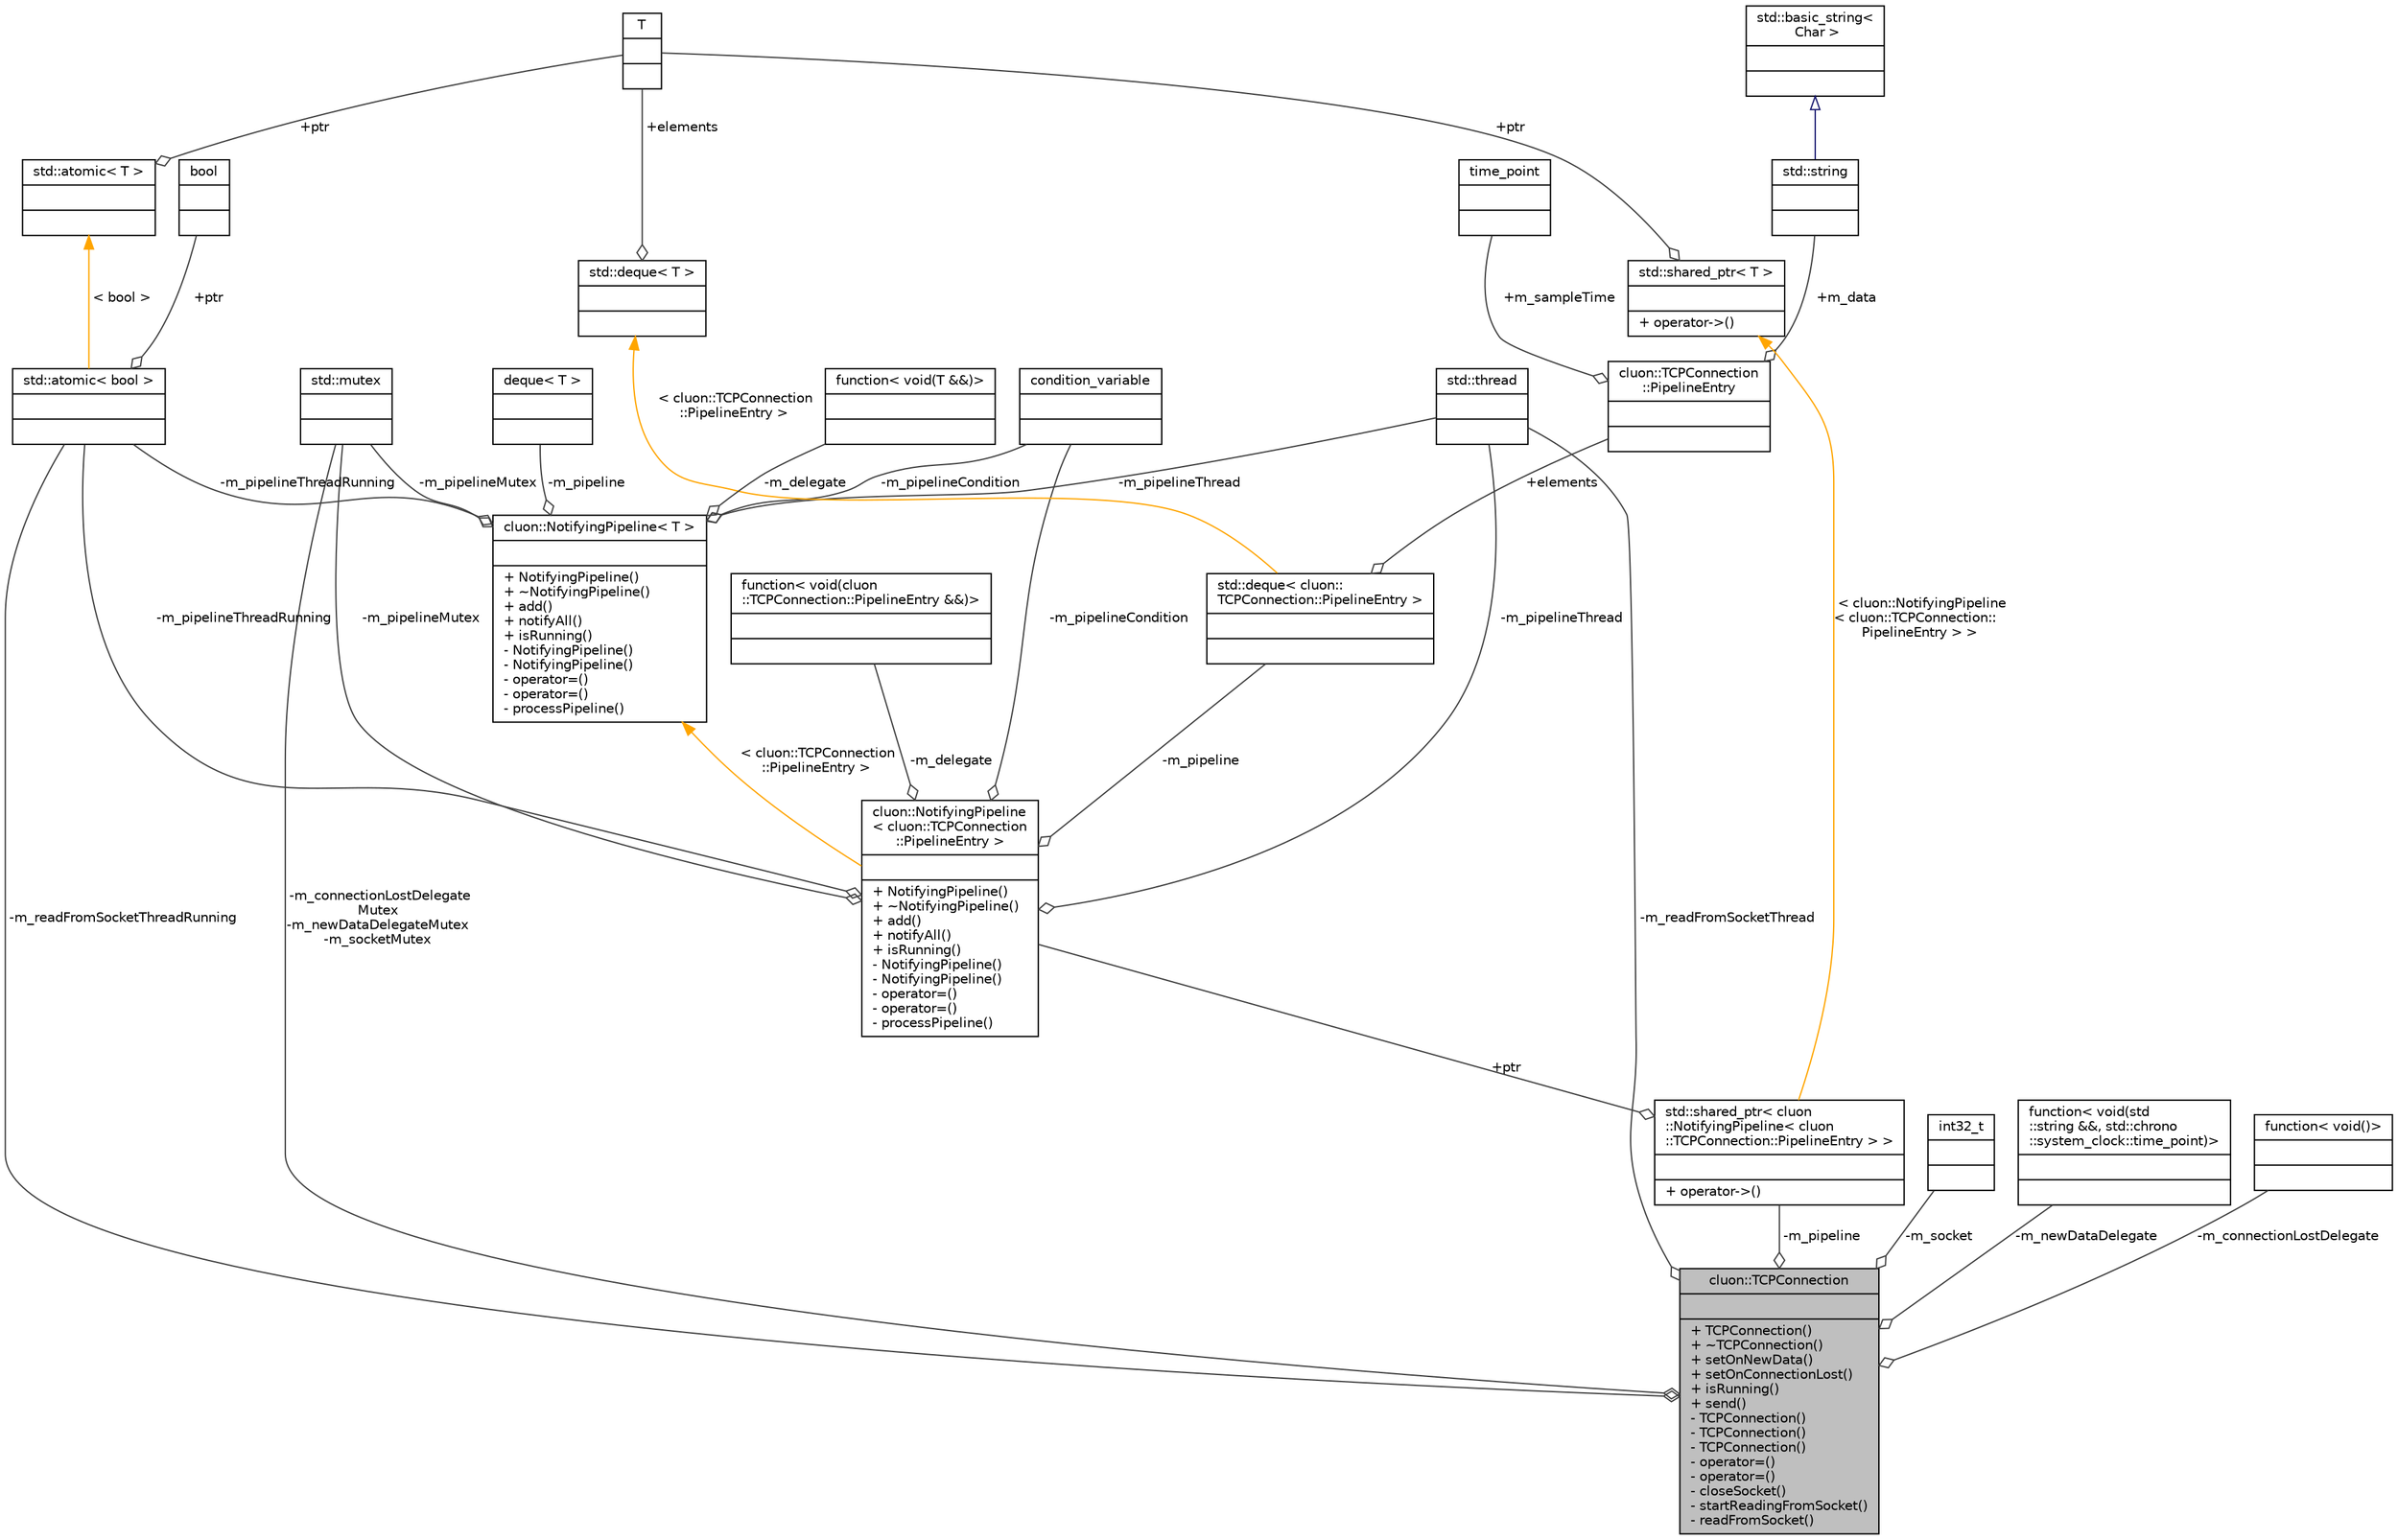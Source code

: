 digraph "cluon::TCPConnection"
{
 // LATEX_PDF_SIZE
  edge [fontname="Helvetica",fontsize="10",labelfontname="Helvetica",labelfontsize="10"];
  node [fontname="Helvetica",fontsize="10",shape=record];
  Node1 [label="{cluon::TCPConnection\n||+ TCPConnection()\l+ ~TCPConnection()\l+ setOnNewData()\l+ setOnConnectionLost()\l+ isRunning()\l+ send()\l- TCPConnection()\l- TCPConnection()\l- TCPConnection()\l- operator=()\l- operator=()\l- closeSocket()\l- startReadingFromSocket()\l- readFromSocket()\l}",height=0.2,width=0.4,color="black", fillcolor="grey75", style="filled", fontcolor="black",tooltip=" "];
  Node2 -> Node1 [color="grey25",fontsize="10",style="solid",label=" -m_connectionLostDelegate\lMutex\n-m_newDataDelegateMutex\n-m_socketMutex" ,arrowhead="odiamond"];
  Node2 [label="{std::mutex\n||}",height=0.2,width=0.4,color="black", fillcolor="white", style="filled",tooltip=" "];
  Node3 -> Node1 [color="grey25",fontsize="10",style="solid",label=" -m_socket" ,arrowhead="odiamond"];
  Node3 [label="{int32_t\n||}",height=0.2,width=0.4,color="black", fillcolor="white", style="filled",tooltip=" "];
  Node4 -> Node1 [color="grey25",fontsize="10",style="solid",label=" -m_readFromSocketThreadRunning" ,arrowhead="odiamond"];
  Node4 [label="{std::atomic\< bool \>\n||}",height=0.2,width=0.4,color="black", fillcolor="white", style="filled",tooltip=" "];
  Node5 -> Node4 [color="grey25",fontsize="10",style="solid",label=" +ptr" ,arrowhead="odiamond"];
  Node5 [label="{bool\n||}",height=0.2,width=0.4,color="black", fillcolor="white", style="filled",tooltip=" "];
  Node6 -> Node4 [dir="back",color="orange",fontsize="10",style="solid",label=" \< bool \>" ];
  Node6 [label="{std::atomic\< T \>\n||}",height=0.2,width=0.4,color="black", fillcolor="white", style="filled",tooltip=" "];
  Node7 -> Node6 [color="grey25",fontsize="10",style="solid",label=" +ptr" ,arrowhead="odiamond"];
  Node7 [label="{T\n||}",height=0.2,width=0.4,color="black", fillcolor="white", style="filled",tooltip=" "];
  Node8 -> Node1 [color="grey25",fontsize="10",style="solid",label=" -m_readFromSocketThread" ,arrowhead="odiamond"];
  Node8 [label="{std::thread\n||}",height=0.2,width=0.4,color="black", fillcolor="white", style="filled",tooltip=" "];
  Node9 -> Node1 [color="grey25",fontsize="10",style="solid",label=" -m_newDataDelegate" ,arrowhead="odiamond"];
  Node9 [label="{function\< void(std\l::string &&, std::chrono\l::system_clock::time_point)\>\n||}",height=0.2,width=0.4,color="black", fillcolor="white", style="filled",tooltip=" "];
  Node10 -> Node1 [color="grey25",fontsize="10",style="solid",label=" -m_connectionLostDelegate" ,arrowhead="odiamond"];
  Node10 [label="{function\< void()\>\n||}",height=0.2,width=0.4,color="black", fillcolor="white", style="filled",tooltip=" "];
  Node11 -> Node1 [color="grey25",fontsize="10",style="solid",label=" -m_pipeline" ,arrowhead="odiamond"];
  Node11 [label="{std::shared_ptr\< cluon\l::NotifyingPipeline\< cluon\l::TCPConnection::PipelineEntry \> \>\n||+ operator-\>()\l}",height=0.2,width=0.4,color="black", fillcolor="white", style="filled",tooltip=" "];
  Node12 -> Node11 [color="grey25",fontsize="10",style="solid",label=" +ptr" ,arrowhead="odiamond"];
  Node12 [label="{cluon::NotifyingPipeline\l\< cluon::TCPConnection\l::PipelineEntry \>\n||+ NotifyingPipeline()\l+ ~NotifyingPipeline()\l+ add()\l+ notifyAll()\l+ isRunning()\l- NotifyingPipeline()\l- NotifyingPipeline()\l- operator=()\l- operator=()\l- processPipeline()\l}",height=0.2,width=0.4,color="black", fillcolor="white", style="filled",URL="$classcluon_1_1NotifyingPipeline.html",tooltip=" "];
  Node13 -> Node12 [color="grey25",fontsize="10",style="solid",label=" -m_delegate" ,arrowhead="odiamond"];
  Node13 [label="{function\< void(cluon\l::TCPConnection::PipelineEntry &&)\>\n||}",height=0.2,width=0.4,color="black", fillcolor="white", style="filled",URL="$classstd_1_1function_3_01void_07cluon_1_1TCPConnection_1_1PipelineEntry_01_6_6_08_4.html",tooltip=" "];
  Node4 -> Node12 [color="grey25",fontsize="10",style="solid",label=" -m_pipelineThreadRunning" ,arrowhead="odiamond"];
  Node8 -> Node12 [color="grey25",fontsize="10",style="solid",label=" -m_pipelineThread" ,arrowhead="odiamond"];
  Node2 -> Node12 [color="grey25",fontsize="10",style="solid",label=" -m_pipelineMutex" ,arrowhead="odiamond"];
  Node14 -> Node12 [color="grey25",fontsize="10",style="solid",label=" -m_pipelineCondition" ,arrowhead="odiamond"];
  Node14 [label="{condition_variable\n||}",height=0.2,width=0.4,color="black", fillcolor="white", style="filled",tooltip=" "];
  Node15 -> Node12 [color="grey25",fontsize="10",style="solid",label=" -m_pipeline" ,arrowhead="odiamond"];
  Node15 [label="{std::deque\< cluon::\lTCPConnection::PipelineEntry \>\n||}",height=0.2,width=0.4,color="black", fillcolor="white", style="filled",tooltip=" "];
  Node16 -> Node15 [color="grey25",fontsize="10",style="solid",label=" +elements" ,arrowhead="odiamond"];
  Node16 [label="{cluon::TCPConnection\l::PipelineEntry\n||}",height=0.2,width=0.4,color="black", fillcolor="white", style="filled",URL="$classcluon_1_1TCPConnection_1_1PipelineEntry.html",tooltip=" "];
  Node17 -> Node16 [color="grey25",fontsize="10",style="solid",label=" +m_data" ,arrowhead="odiamond"];
  Node17 [label="{std::string\n||}",height=0.2,width=0.4,color="black", fillcolor="white", style="filled",tooltip=" "];
  Node18 -> Node17 [dir="back",color="midnightblue",fontsize="10",style="solid",arrowtail="onormal"];
  Node18 [label="{std::basic_string\<\l Char \>\n||}",height=0.2,width=0.4,color="black", fillcolor="white", style="filled",tooltip=" "];
  Node19 -> Node16 [color="grey25",fontsize="10",style="solid",label=" +m_sampleTime" ,arrowhead="odiamond"];
  Node19 [label="{time_point\n||}",height=0.2,width=0.4,color="black", fillcolor="white", style="filled",tooltip=" "];
  Node20 -> Node15 [dir="back",color="orange",fontsize="10",style="solid",label=" \< cluon::TCPConnection\l::PipelineEntry \>" ];
  Node20 [label="{std::deque\< T \>\n||}",height=0.2,width=0.4,color="black", fillcolor="white", style="filled",tooltip=" "];
  Node7 -> Node20 [color="grey25",fontsize="10",style="solid",label=" +elements" ,arrowhead="odiamond"];
  Node21 -> Node12 [dir="back",color="orange",fontsize="10",style="solid",label=" \< cluon::TCPConnection\l::PipelineEntry \>" ];
  Node21 [label="{cluon::NotifyingPipeline\< T \>\n||+ NotifyingPipeline()\l+ ~NotifyingPipeline()\l+ add()\l+ notifyAll()\l+ isRunning()\l- NotifyingPipeline()\l- NotifyingPipeline()\l- operator=()\l- operator=()\l- processPipeline()\l}",height=0.2,width=0.4,color="black", fillcolor="white", style="filled",URL="$classcluon_1_1NotifyingPipeline.html",tooltip=" "];
  Node22 -> Node21 [color="grey25",fontsize="10",style="solid",label=" -m_delegate" ,arrowhead="odiamond"];
  Node22 [label="{function\< void(T &&)\>\n||}",height=0.2,width=0.4,color="black", fillcolor="white", style="filled",tooltip=" "];
  Node4 -> Node21 [color="grey25",fontsize="10",style="solid",label=" -m_pipelineThreadRunning" ,arrowhead="odiamond"];
  Node8 -> Node21 [color="grey25",fontsize="10",style="solid",label=" -m_pipelineThread" ,arrowhead="odiamond"];
  Node2 -> Node21 [color="grey25",fontsize="10",style="solid",label=" -m_pipelineMutex" ,arrowhead="odiamond"];
  Node14 -> Node21 [color="grey25",fontsize="10",style="solid",label=" -m_pipelineCondition" ,arrowhead="odiamond"];
  Node23 -> Node21 [color="grey25",fontsize="10",style="solid",label=" -m_pipeline" ,arrowhead="odiamond"];
  Node23 [label="{deque\< T \>\n||}",height=0.2,width=0.4,color="black", fillcolor="white", style="filled",tooltip=" "];
  Node24 -> Node11 [dir="back",color="orange",fontsize="10",style="solid",label=" \< cluon::NotifyingPipeline\l\< cluon::TCPConnection::\lPipelineEntry \> \>" ];
  Node24 [label="{std::shared_ptr\< T \>\n||+ operator-\>()\l}",height=0.2,width=0.4,color="black", fillcolor="white", style="filled",tooltip=" "];
  Node7 -> Node24 [color="grey25",fontsize="10",style="solid",label=" +ptr" ,arrowhead="odiamond"];
}
